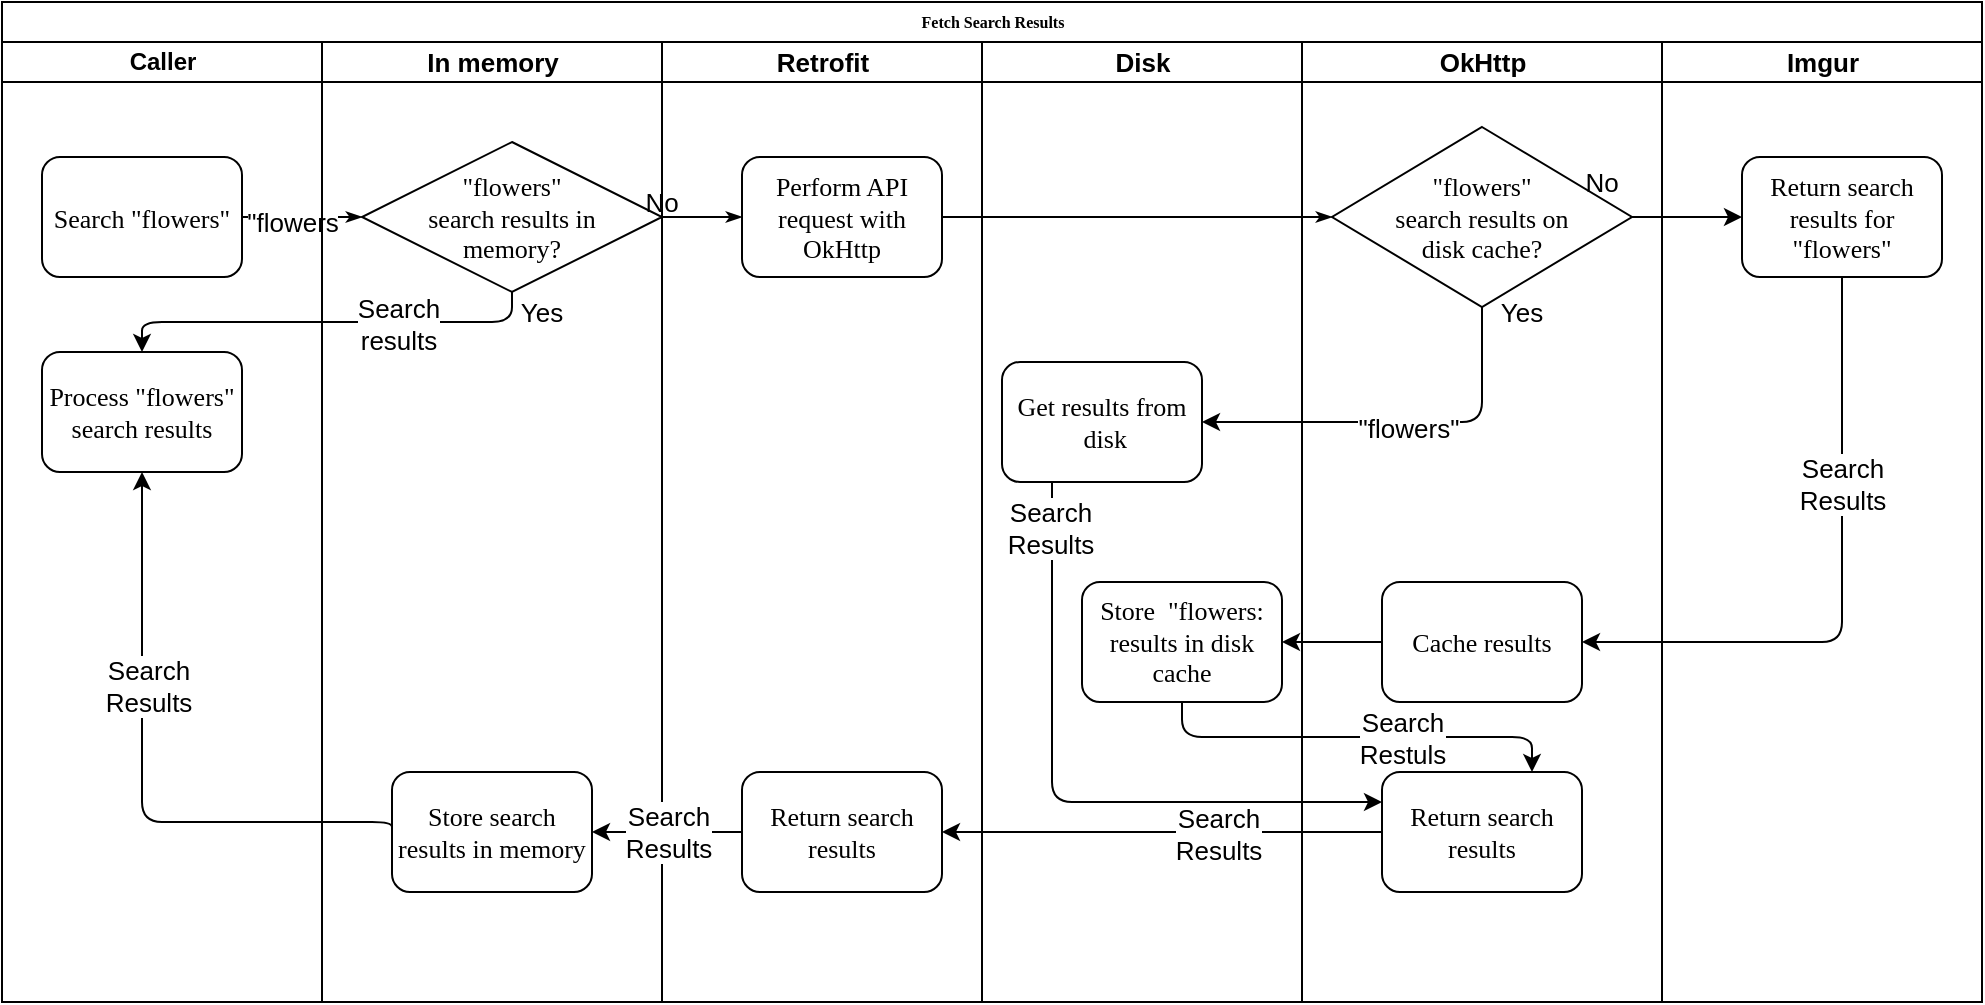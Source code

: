 <mxfile version="13.4.6" type="github">
  <diagram name="Page-1" id="74e2e168-ea6b-b213-b513-2b3c1d86103e">
    <mxGraphModel dx="1222" dy="819" grid="1" gridSize="10" guides="1" tooltips="1" connect="1" arrows="1" fold="1" page="1" pageScale="1" pageWidth="1100" pageHeight="850" background="#ffffff" math="0" shadow="0">
      <root>
        <mxCell id="0" />
        <mxCell id="1" parent="0" />
        <mxCell id="77e6c97f196da883-1" value="Fetch Search Results" style="swimlane;html=1;childLayout=stackLayout;startSize=20;rounded=0;shadow=0;labelBackgroundColor=none;strokeWidth=1;fontFamily=Verdana;fontSize=8;align=center;" parent="1" vertex="1">
          <mxGeometry x="50" y="20" width="990" height="500" as="geometry" />
        </mxCell>
        <mxCell id="77e6c97f196da883-2" value="Caller" style="swimlane;html=1;startSize=20;" parent="77e6c97f196da883-1" vertex="1">
          <mxGeometry y="20" width="160" height="480" as="geometry" />
        </mxCell>
        <mxCell id="77e6c97f196da883-9" value="Process &quot;flowers&quot; search&amp;nbsp;results" style="rounded=1;whiteSpace=wrap;html=1;shadow=0;labelBackgroundColor=none;strokeWidth=1;fontFamily=Verdana;fontSize=13;align=center;" parent="77e6c97f196da883-2" vertex="1">
          <mxGeometry x="20" y="155" width="100" height="60" as="geometry" />
        </mxCell>
        <mxCell id="77e6c97f196da883-8" value="Search &quot;flowers&quot;" style="rounded=1;whiteSpace=wrap;html=1;shadow=0;labelBackgroundColor=none;strokeWidth=1;fontFamily=Verdana;fontSize=13;align=center;" parent="77e6c97f196da883-2" vertex="1">
          <mxGeometry x="20" y="57.5" width="100" height="60" as="geometry" />
        </mxCell>
        <mxCell id="77e6c97f196da883-26" style="edgeStyle=orthogonalEdgeStyle;rounded=1;html=1;labelBackgroundColor=none;startArrow=none;startFill=0;startSize=5;endArrow=classicThin;endFill=1;endSize=5;jettySize=auto;orthogonalLoop=1;strokeWidth=1;fontFamily=Verdana;fontSize=13;entryX=0;entryY=0.5;entryDx=0;entryDy=0;" parent="77e6c97f196da883-1" source="77e6c97f196da883-8" target="S1F3klHwASRsP-v0PvNu-2" edge="1">
          <mxGeometry relative="1" as="geometry">
            <mxPoint x="200" y="115" as="targetPoint" />
          </mxGeometry>
        </mxCell>
        <mxCell id="S1F3klHwASRsP-v0PvNu-1" value="&quot;flowers" style="edgeLabel;html=1;align=center;verticalAlign=middle;resizable=0;points=[];fontSize=13;" vertex="1" connectable="0" parent="77e6c97f196da883-26">
          <mxGeometry x="-0.171" y="-2" relative="1" as="geometry">
            <mxPoint as="offset" />
          </mxGeometry>
        </mxCell>
        <mxCell id="77e6c97f196da883-3" value="In memory" style="swimlane;html=1;startSize=20;fontSize=13;" parent="77e6c97f196da883-1" vertex="1">
          <mxGeometry x="160" y="20" width="170" height="480" as="geometry" />
        </mxCell>
        <mxCell id="S1F3klHwASRsP-v0PvNu-39" value="Store search results in memory" style="rounded=1;whiteSpace=wrap;html=1;shadow=0;labelBackgroundColor=none;strokeWidth=1;fontFamily=Verdana;fontSize=13;align=center;" vertex="1" parent="77e6c97f196da883-3">
          <mxGeometry x="35" y="365" width="100" height="60" as="geometry" />
        </mxCell>
        <mxCell id="S1F3klHwASRsP-v0PvNu-2" value="&quot;flowers&quot;&lt;br&gt;search&amp;nbsp;results in&lt;br style=&quot;font-size: 13px&quot;&gt;memory?" style="rhombus;whiteSpace=wrap;html=1;rounded=0;shadow=0;labelBackgroundColor=none;strokeWidth=1;fontFamily=Verdana;fontSize=13;align=center;" vertex="1" parent="77e6c97f196da883-3">
          <mxGeometry x="20" y="50" width="150" height="75" as="geometry" />
        </mxCell>
        <mxCell id="S1F3klHwASRsP-v0PvNu-6" value="Yes" style="text;html=1;strokeColor=none;fillColor=none;align=center;verticalAlign=middle;whiteSpace=wrap;rounded=0;fontSize=13;" vertex="1" parent="77e6c97f196da883-3">
          <mxGeometry x="90" y="125" width="40" height="20" as="geometry" />
        </mxCell>
        <mxCell id="77e6c97f196da883-4" value="Retrofit" style="swimlane;html=1;startSize=20;fontSize=13;" parent="77e6c97f196da883-1" vertex="1">
          <mxGeometry x="330" y="20" width="160" height="480" as="geometry" />
        </mxCell>
        <mxCell id="S1F3klHwASRsP-v0PvNu-9" value="No" style="text;html=1;strokeColor=none;fillColor=none;align=center;verticalAlign=middle;whiteSpace=wrap;rounded=0;fontSize=13;" vertex="1" parent="77e6c97f196da883-4">
          <mxGeometry x="-20" y="70" width="40" height="20" as="geometry" />
        </mxCell>
        <mxCell id="S1F3klHwASRsP-v0PvNu-31" value="Return search results" style="rounded=1;whiteSpace=wrap;html=1;shadow=0;labelBackgroundColor=none;strokeWidth=1;fontFamily=Verdana;fontSize=13;align=center;" vertex="1" parent="77e6c97f196da883-4">
          <mxGeometry x="40" y="365" width="100" height="60" as="geometry" />
        </mxCell>
        <mxCell id="S1F3klHwASRsP-v0PvNu-11" value="Perform API request with OkHttp" style="rounded=1;whiteSpace=wrap;html=1;shadow=0;labelBackgroundColor=none;strokeWidth=1;fontFamily=Verdana;fontSize=13;align=center;" vertex="1" parent="77e6c97f196da883-4">
          <mxGeometry x="40" y="57.5" width="100" height="60" as="geometry" />
        </mxCell>
        <mxCell id="77e6c97f196da883-5" value="Disk" style="swimlane;html=1;startSize=20;fontSize=13;" parent="77e6c97f196da883-1" vertex="1">
          <mxGeometry x="490" y="20" width="160" height="480" as="geometry" />
        </mxCell>
        <mxCell id="S1F3klHwASRsP-v0PvNu-19" value="Get results from &amp;nbsp;disk" style="rounded=1;whiteSpace=wrap;html=1;shadow=0;labelBackgroundColor=none;strokeWidth=1;fontFamily=Verdana;fontSize=13;align=center;" vertex="1" parent="77e6c97f196da883-5">
          <mxGeometry x="10" y="160" width="100" height="60" as="geometry" />
        </mxCell>
        <mxCell id="S1F3klHwASRsP-v0PvNu-27" value="Store &amp;nbsp;&quot;flowers: results in disk cache" style="rounded=1;whiteSpace=wrap;html=1;shadow=0;labelBackgroundColor=none;strokeWidth=1;fontFamily=Verdana;fontSize=13;align=center;" vertex="1" parent="77e6c97f196da883-5">
          <mxGeometry x="50" y="270" width="100" height="60" as="geometry" />
        </mxCell>
        <mxCell id="77e6c97f196da883-6" value="OkHttp" style="swimlane;html=1;startSize=20;fontSize=13;" parent="77e6c97f196da883-1" vertex="1">
          <mxGeometry x="650" y="20" width="180" height="480" as="geometry" />
        </mxCell>
        <mxCell id="S1F3klHwASRsP-v0PvNu-7" value="&quot;flowers&quot;&lt;br&gt;search&amp;nbsp;results on&lt;br style=&quot;font-size: 13px&quot;&gt;disk&amp;nbsp;cache?" style="rhombus;whiteSpace=wrap;html=1;rounded=0;shadow=0;labelBackgroundColor=none;strokeWidth=1;fontFamily=Verdana;fontSize=13;align=center;" vertex="1" parent="77e6c97f196da883-6">
          <mxGeometry x="15" y="42.5" width="150" height="90" as="geometry" />
        </mxCell>
        <mxCell id="S1F3klHwASRsP-v0PvNu-30" value="Return search results" style="rounded=1;whiteSpace=wrap;html=1;shadow=0;labelBackgroundColor=none;strokeWidth=1;fontFamily=Verdana;fontSize=13;align=center;" vertex="1" parent="77e6c97f196da883-6">
          <mxGeometry x="40" y="365" width="100" height="60" as="geometry" />
        </mxCell>
        <mxCell id="S1F3klHwASRsP-v0PvNu-25" value="Cache results" style="rounded=1;whiteSpace=wrap;html=1;shadow=0;labelBackgroundColor=none;strokeWidth=1;fontFamily=Verdana;fontSize=13;align=center;" vertex="1" parent="77e6c97f196da883-6">
          <mxGeometry x="40" y="270" width="100" height="60" as="geometry" />
        </mxCell>
        <mxCell id="S1F3klHwASRsP-v0PvNu-22" value="Yes" style="text;html=1;strokeColor=none;fillColor=none;align=center;verticalAlign=middle;whiteSpace=wrap;rounded=0;fontSize=13;" vertex="1" parent="77e6c97f196da883-6">
          <mxGeometry x="90" y="125" width="40" height="20" as="geometry" />
        </mxCell>
        <mxCell id="S1F3klHwASRsP-v0PvNu-35" value="No" style="text;html=1;strokeColor=none;fillColor=none;align=center;verticalAlign=middle;whiteSpace=wrap;rounded=0;fontSize=13;" vertex="1" parent="77e6c97f196da883-6">
          <mxGeometry x="130" y="60" width="40" height="20" as="geometry" />
        </mxCell>
        <mxCell id="77e6c97f196da883-7" value="Imgur" style="swimlane;html=1;startSize=20;fontSize=13;" parent="77e6c97f196da883-1" vertex="1">
          <mxGeometry x="830" y="20" width="160" height="480" as="geometry">
            <mxRectangle x="800" y="20" width="30" height="730" as="alternateBounds" />
          </mxGeometry>
        </mxCell>
        <mxCell id="S1F3klHwASRsP-v0PvNu-23" value="Return search results for &quot;flowers&quot;" style="rounded=1;whiteSpace=wrap;html=1;shadow=0;labelBackgroundColor=none;strokeWidth=1;fontFamily=Verdana;fontSize=13;align=center;" vertex="1" parent="77e6c97f196da883-7">
          <mxGeometry x="40" y="57.5" width="100" height="60" as="geometry" />
        </mxCell>
        <mxCell id="S1F3klHwASRsP-v0PvNu-4" style="edgeStyle=elbowEdgeStyle;rounded=1;orthogonalLoop=1;jettySize=auto;html=1;exitX=0.5;exitY=1;exitDx=0;exitDy=0;entryX=0.5;entryY=0;entryDx=0;entryDy=0;elbow=vertical;fontSize=13;" edge="1" parent="77e6c97f196da883-1" source="S1F3klHwASRsP-v0PvNu-2" target="77e6c97f196da883-9">
          <mxGeometry relative="1" as="geometry" />
        </mxCell>
        <mxCell id="S1F3klHwASRsP-v0PvNu-5" value="Search&lt;br style=&quot;font-size: 13px;&quot;&gt;results" style="edgeLabel;html=1;align=center;verticalAlign=middle;resizable=0;points=[];fontSize=13;" vertex="1" connectable="0" parent="S1F3klHwASRsP-v0PvNu-4">
          <mxGeometry x="-0.33" y="1" relative="1" as="geometry">
            <mxPoint as="offset" />
          </mxGeometry>
        </mxCell>
        <mxCell id="S1F3klHwASRsP-v0PvNu-14" style="edgeStyle=orthogonalEdgeStyle;rounded=1;html=1;labelBackgroundColor=none;startArrow=none;startFill=0;startSize=5;endArrow=classicThin;endFill=1;endSize=5;jettySize=auto;orthogonalLoop=1;strokeWidth=1;fontFamily=Verdana;fontSize=13;entryX=0;entryY=0.5;entryDx=0;entryDy=0;" edge="1" parent="77e6c97f196da883-1" source="S1F3klHwASRsP-v0PvNu-2" target="S1F3klHwASRsP-v0PvNu-11">
          <mxGeometry relative="1" as="geometry">
            <mxPoint x="130" y="215" as="sourcePoint" />
            <mxPoint x="370" y="215" as="targetPoint" />
          </mxGeometry>
        </mxCell>
        <mxCell id="S1F3klHwASRsP-v0PvNu-16" style="edgeStyle=orthogonalEdgeStyle;rounded=1;html=1;labelBackgroundColor=none;startArrow=none;startFill=0;startSize=5;endArrow=classicThin;endFill=1;endSize=5;jettySize=auto;orthogonalLoop=1;strokeWidth=1;fontFamily=Verdana;fontSize=13;entryX=0;entryY=0.5;entryDx=0;entryDy=0;exitX=1;exitY=0.5;exitDx=0;exitDy=0;" edge="1" parent="77e6c97f196da883-1" source="S1F3klHwASRsP-v0PvNu-11" target="S1F3klHwASRsP-v0PvNu-7">
          <mxGeometry relative="1" as="geometry">
            <mxPoint x="320" y="117.5" as="sourcePoint" />
            <mxPoint x="380" y="117.5" as="targetPoint" />
          </mxGeometry>
        </mxCell>
        <mxCell id="S1F3klHwASRsP-v0PvNu-20" style="edgeStyle=elbowEdgeStyle;rounded=1;orthogonalLoop=1;jettySize=auto;elbow=vertical;html=1;exitX=0.5;exitY=1;exitDx=0;exitDy=0;entryX=1;entryY=0.5;entryDx=0;entryDy=0;fontSize=13;" edge="1" parent="77e6c97f196da883-1" source="S1F3klHwASRsP-v0PvNu-7" target="S1F3klHwASRsP-v0PvNu-19">
          <mxGeometry relative="1" as="geometry">
            <Array as="points">
              <mxPoint x="700" y="210" />
            </Array>
          </mxGeometry>
        </mxCell>
        <mxCell id="S1F3klHwASRsP-v0PvNu-21" value="&quot;flowers&quot;" style="edgeLabel;html=1;align=center;verticalAlign=middle;resizable=0;points=[];fontSize=13;" vertex="1" connectable="0" parent="S1F3klHwASRsP-v0PvNu-20">
          <mxGeometry x="-0.297" y="-25" relative="1" as="geometry">
            <mxPoint x="-25" y="28" as="offset" />
          </mxGeometry>
        </mxCell>
        <mxCell id="S1F3klHwASRsP-v0PvNu-24" style="edgeStyle=elbowEdgeStyle;rounded=1;orthogonalLoop=1;jettySize=auto;elbow=vertical;html=1;exitX=1;exitY=0.5;exitDx=0;exitDy=0;entryX=0;entryY=0.5;entryDx=0;entryDy=0;fontSize=13;" edge="1" parent="77e6c97f196da883-1" source="S1F3klHwASRsP-v0PvNu-7" target="S1F3klHwASRsP-v0PvNu-23">
          <mxGeometry relative="1" as="geometry">
            <Array as="points" />
          </mxGeometry>
        </mxCell>
        <mxCell id="S1F3klHwASRsP-v0PvNu-26" style="edgeStyle=elbowEdgeStyle;rounded=1;orthogonalLoop=1;jettySize=auto;elbow=vertical;html=1;exitX=0.5;exitY=1;exitDx=0;exitDy=0;entryX=1;entryY=0.5;entryDx=0;entryDy=0;fontSize=13;" edge="1" parent="77e6c97f196da883-1" source="S1F3klHwASRsP-v0PvNu-23" target="S1F3klHwASRsP-v0PvNu-25">
          <mxGeometry relative="1" as="geometry">
            <Array as="points">
              <mxPoint x="890" y="320" />
            </Array>
          </mxGeometry>
        </mxCell>
        <mxCell id="S1F3klHwASRsP-v0PvNu-29" value="Search&lt;br style=&quot;font-size: 13px;&quot;&gt;Results" style="edgeLabel;html=1;align=center;verticalAlign=middle;resizable=0;points=[];fontSize=13;" vertex="1" connectable="0" parent="S1F3klHwASRsP-v0PvNu-26">
          <mxGeometry x="0.043" y="4" relative="1" as="geometry">
            <mxPoint x="-4" y="-59.64" as="offset" />
          </mxGeometry>
        </mxCell>
        <mxCell id="S1F3klHwASRsP-v0PvNu-28" style="edgeStyle=elbowEdgeStyle;rounded=1;orthogonalLoop=1;jettySize=auto;elbow=vertical;html=1;exitX=0;exitY=0.5;exitDx=0;exitDy=0;entryX=1;entryY=0.5;entryDx=0;entryDy=0;fontSize=13;" edge="1" parent="77e6c97f196da883-1" source="S1F3klHwASRsP-v0PvNu-25" target="S1F3klHwASRsP-v0PvNu-27">
          <mxGeometry relative="1" as="geometry" />
        </mxCell>
        <mxCell id="S1F3klHwASRsP-v0PvNu-32" style="edgeStyle=elbowEdgeStyle;rounded=1;orthogonalLoop=1;jettySize=auto;elbow=horizontal;html=1;exitX=0;exitY=0.5;exitDx=0;exitDy=0;entryX=1;entryY=0.5;entryDx=0;entryDy=0;fontSize=13;" edge="1" parent="77e6c97f196da883-1" source="S1F3klHwASRsP-v0PvNu-30" target="S1F3klHwASRsP-v0PvNu-31">
          <mxGeometry relative="1" as="geometry" />
        </mxCell>
        <mxCell id="S1F3klHwASRsP-v0PvNu-36" value="Search&lt;br style=&quot;font-size: 13px;&quot;&gt;Results" style="edgeLabel;html=1;align=center;verticalAlign=middle;resizable=0;points=[];fontSize=13;" vertex="1" connectable="0" parent="S1F3klHwASRsP-v0PvNu-32">
          <mxGeometry x="0.003" y="29" relative="1" as="geometry">
            <mxPoint x="28" y="-28" as="offset" />
          </mxGeometry>
        </mxCell>
        <mxCell id="S1F3klHwASRsP-v0PvNu-33" style="edgeStyle=elbowEdgeStyle;rounded=1;orthogonalLoop=1;jettySize=auto;elbow=vertical;html=1;exitX=0.5;exitY=1;exitDx=0;exitDy=0;entryX=0.75;entryY=0;entryDx=0;entryDy=0;fontSize=13;" edge="1" parent="77e6c97f196da883-1" source="S1F3klHwASRsP-v0PvNu-27" target="S1F3klHwASRsP-v0PvNu-30">
          <mxGeometry relative="1" as="geometry" />
        </mxCell>
        <mxCell id="S1F3klHwASRsP-v0PvNu-38" value="Search&lt;br style=&quot;font-size: 13px;&quot;&gt;Restuls" style="edgeLabel;html=1;align=center;verticalAlign=middle;resizable=0;points=[];fontSize=13;" vertex="1" connectable="0" parent="S1F3klHwASRsP-v0PvNu-33">
          <mxGeometry x="0.208" relative="1" as="geometry">
            <mxPoint as="offset" />
          </mxGeometry>
        </mxCell>
        <mxCell id="S1F3klHwASRsP-v0PvNu-34" style="edgeStyle=elbowEdgeStyle;rounded=1;orthogonalLoop=1;jettySize=auto;elbow=vertical;html=1;exitX=0.25;exitY=1;exitDx=0;exitDy=0;entryX=0;entryY=0.25;entryDx=0;entryDy=0;fontSize=13;" edge="1" parent="77e6c97f196da883-1" source="S1F3klHwASRsP-v0PvNu-19" target="S1F3klHwASRsP-v0PvNu-30">
          <mxGeometry relative="1" as="geometry">
            <mxPoint x="680" y="400" as="targetPoint" />
            <Array as="points">
              <mxPoint x="590" y="400" />
            </Array>
          </mxGeometry>
        </mxCell>
        <mxCell id="S1F3klHwASRsP-v0PvNu-37" value="Search&lt;br style=&quot;font-size: 13px;&quot;&gt;Results" style="edgeLabel;html=1;align=center;verticalAlign=middle;resizable=0;points=[];fontSize=13;" vertex="1" connectable="0" parent="S1F3klHwASRsP-v0PvNu-34">
          <mxGeometry x="-0.859" y="-1" relative="1" as="geometry">
            <mxPoint as="offset" />
          </mxGeometry>
        </mxCell>
        <mxCell id="S1F3klHwASRsP-v0PvNu-40" value="Search&lt;br style=&quot;font-size: 13px;&quot;&gt;Results" style="edgeStyle=elbowEdgeStyle;rounded=1;orthogonalLoop=1;jettySize=auto;elbow=horizontal;html=1;exitX=0;exitY=0.5;exitDx=0;exitDy=0;entryX=1;entryY=0.5;entryDx=0;entryDy=0;fontSize=13;" edge="1" parent="77e6c97f196da883-1" source="S1F3klHwASRsP-v0PvNu-31" target="S1F3klHwASRsP-v0PvNu-39">
          <mxGeometry relative="1" as="geometry">
            <Array as="points">
              <mxPoint x="340" y="415" />
            </Array>
          </mxGeometry>
        </mxCell>
        <mxCell id="S1F3klHwASRsP-v0PvNu-41" style="edgeStyle=elbowEdgeStyle;rounded=1;orthogonalLoop=1;jettySize=auto;elbow=vertical;html=1;exitX=0;exitY=0.5;exitDx=0;exitDy=0;entryX=0.5;entryY=1;entryDx=0;entryDy=0;fontSize=13;" edge="1" parent="77e6c97f196da883-1" source="S1F3klHwASRsP-v0PvNu-39" target="77e6c97f196da883-9">
          <mxGeometry relative="1" as="geometry">
            <Array as="points">
              <mxPoint x="130" y="410" />
            </Array>
          </mxGeometry>
        </mxCell>
        <mxCell id="S1F3klHwASRsP-v0PvNu-42" value="Search&lt;br style=&quot;font-size: 13px;&quot;&gt;Results" style="edgeLabel;html=1;align=center;verticalAlign=middle;resizable=0;points=[];fontSize=13;" vertex="1" connectable="0" parent="S1F3klHwASRsP-v0PvNu-41">
          <mxGeometry x="0.302" y="-3" relative="1" as="geometry">
            <mxPoint as="offset" />
          </mxGeometry>
        </mxCell>
      </root>
    </mxGraphModel>
  </diagram>
</mxfile>
